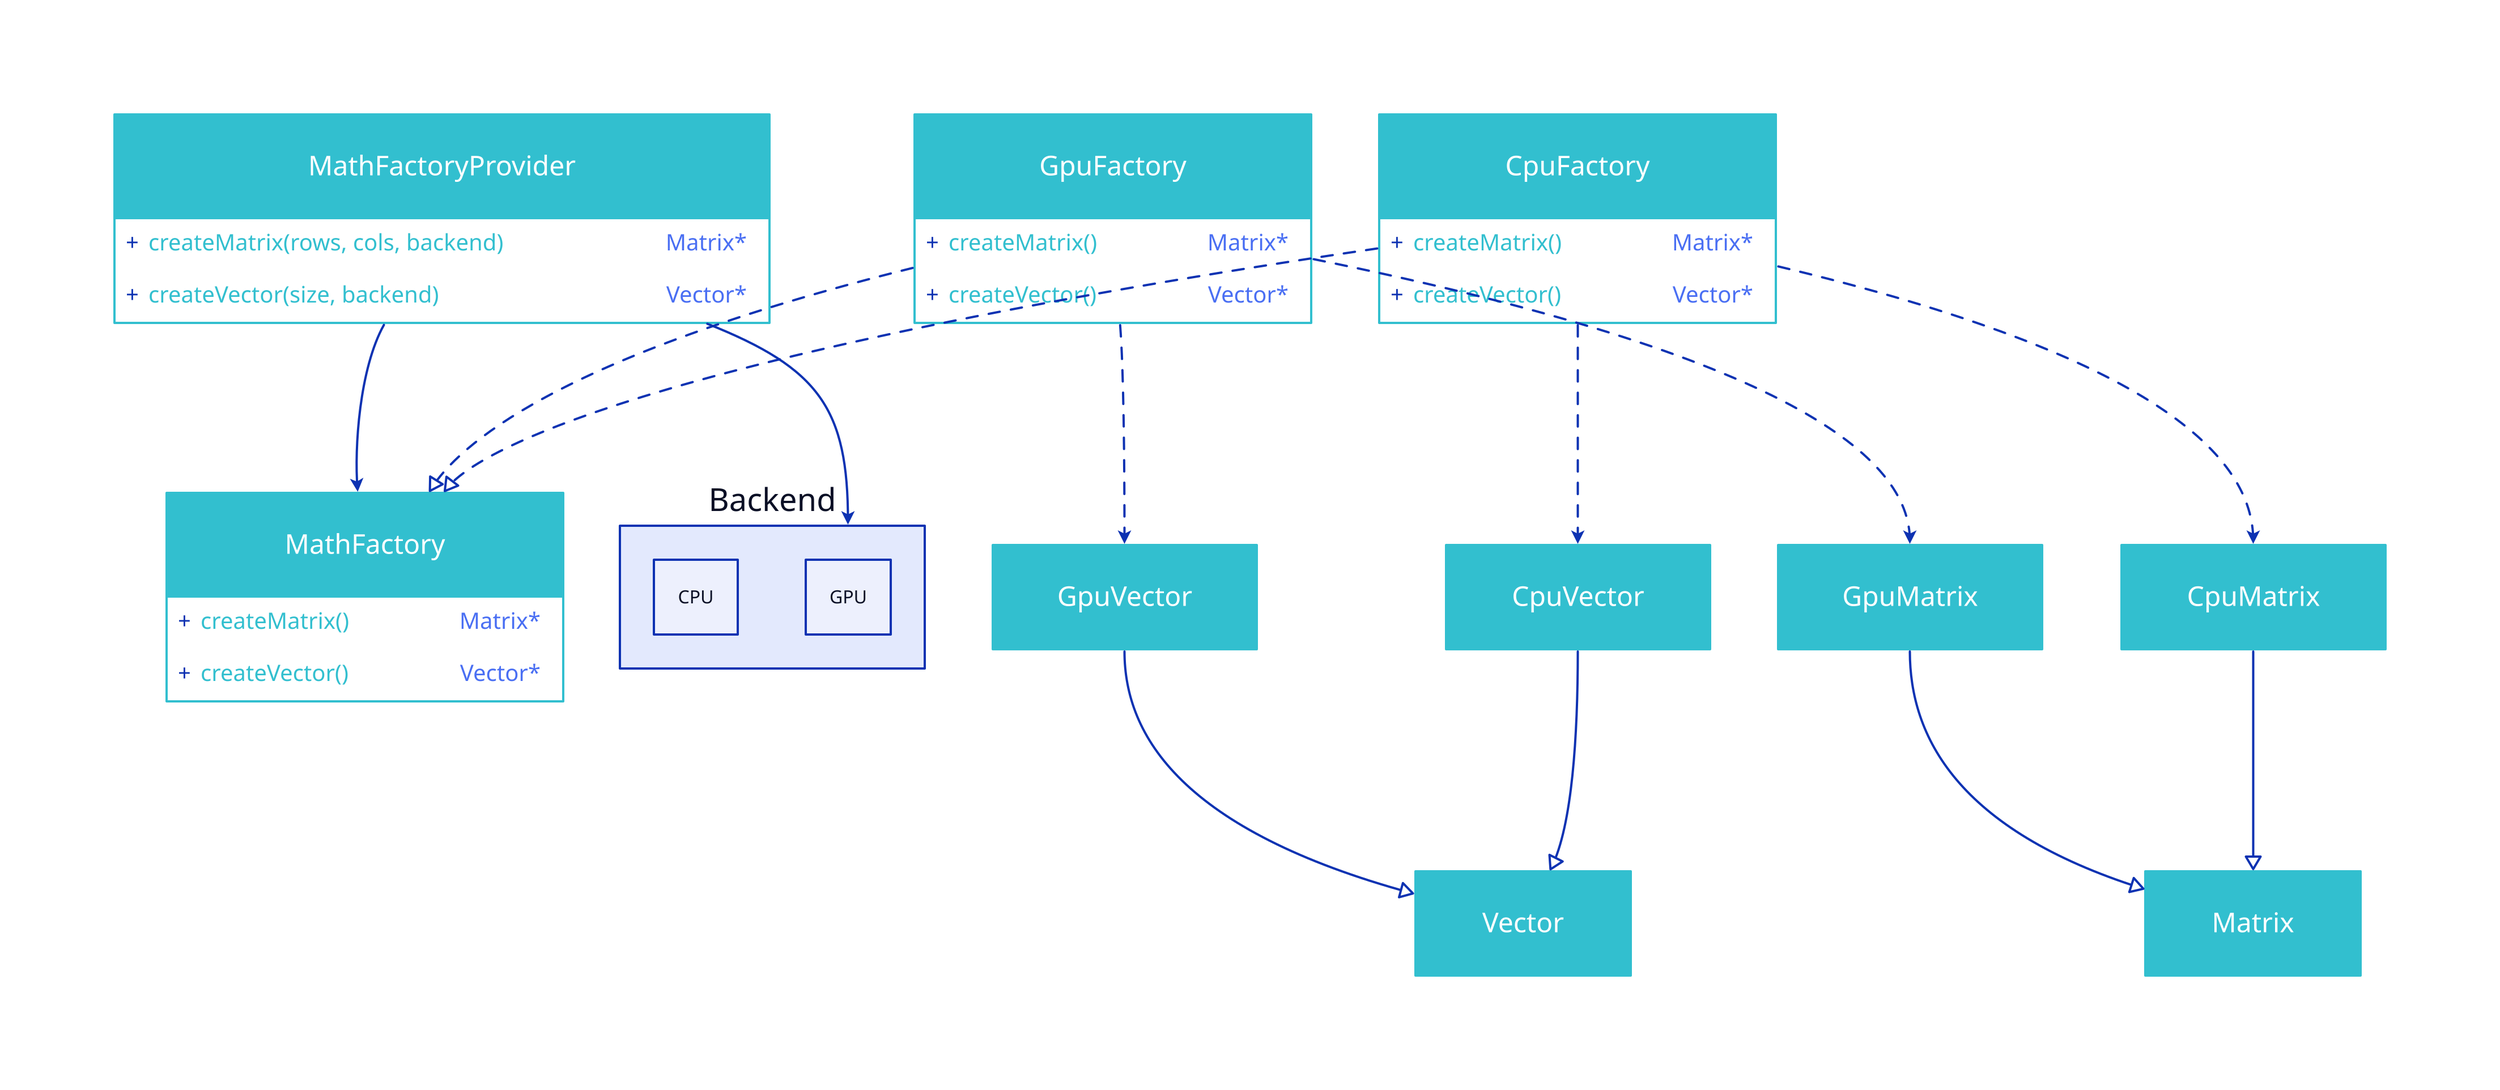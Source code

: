 # Abstract Factory Pattern for Matrix/Vector Creation

# Абстрактные интерфейсы
MathFactory: {
  shape: class
  style.fill: "#32bfcf"
}
Matrix: {
  shape: class
  style.fill: "#32bfcf"
}
Vector: {
  shape: class
  style.fill: "#32bfcf"
}

# Конкретные реализации (CPU)
CpuFactory: {
  shape: class
  style.fill: "#32bfcf"
}
CpuMatrix: {
  shape: class
  style.fill: "#32bfcf"
}
CpuVector: {
  shape: class
  style.fill: "#32bfcf"
}

# Конкретные реализации (GPU)
GpuFactory: {
  shape: class
  style.fill: "#32bfcf"
}
GpuMatrix: {
  shape: class
  style.fill: "#32bfcf"
}
GpuVector: {
  shape: class
  style.fill: "#32bfcf"
}

# Фасад + Simple Factory
MathFactoryProvider: {
  shape: class
  style.fill: "#32bfcf"
  + createMatrix(rows, cols, backend): Matrix*
  + createVector(size, backend): Vector*
}

# Enum Backend
Backend: {
  CPU
  GPU
}

# Связи между интерфейсами и реализациями
CpuFactory -> MathFactory: {
  style.stroke-dash: 5
  target-arrowhead: {
    style.filled: false
  }
}
GpuFactory -> MathFactory: {
  style.stroke-dash: 5
  target-arrowhead: {
    style.filled: false
  }
}

CpuMatrix -> Matrix: {
  target-arrowhead: {
    style.filled: false
  }
}
GpuMatrix -> Matrix: {
  target-arrowhead: {
    style.filled: false
  }
}

CpuVector -> Vector: {
  target-arrowhead: {
    style.filled: false
  }
}
GpuVector -> Vector: {
  target-arrowhead: {
    style.filled: false
  }
}

CpuFactory -> CpuVector: {
  style.stroke-dash: 5
  target-arrowhead: {
    shape: arrow
    style.filled: false
  }
}

CpuFactory -> CpuMatrix: {
  style.stroke-dash: 5
  target-arrowhead: {
    shape: arrow
    style.filled: false
  }
}

GpuFactory -> GpuVector: {
  style.stroke-dash: 5
  target-arrowhead: {
    shape: arrow
    style.filled: false
  }
}

GpuFactory -> GpuMatrix: {
  style.stroke-dash: 5
  target-arrowhead: {
    shape: arrow
    style.filled: false
  }
}

MathFactoryProvider -> MathFactory: {
  target-arrowhead: {
    shape: arrow
    style.filled: false
  }
}

MathFactoryProvider -> Backend: {
  target-arrowhead: {
    shape: arrow
    style.filled: false
  }
}

# Методы фабрики
MathFactory: {
  createMatrix(): Matrix*
  createVector(): Vector*
}

CpuFactory: {
  createMatrix(): Matrix*
  createVector(): Vector*
}

GpuFactory: {
  createMatrix(): Matrix*
  createVector(): Vector*
}
